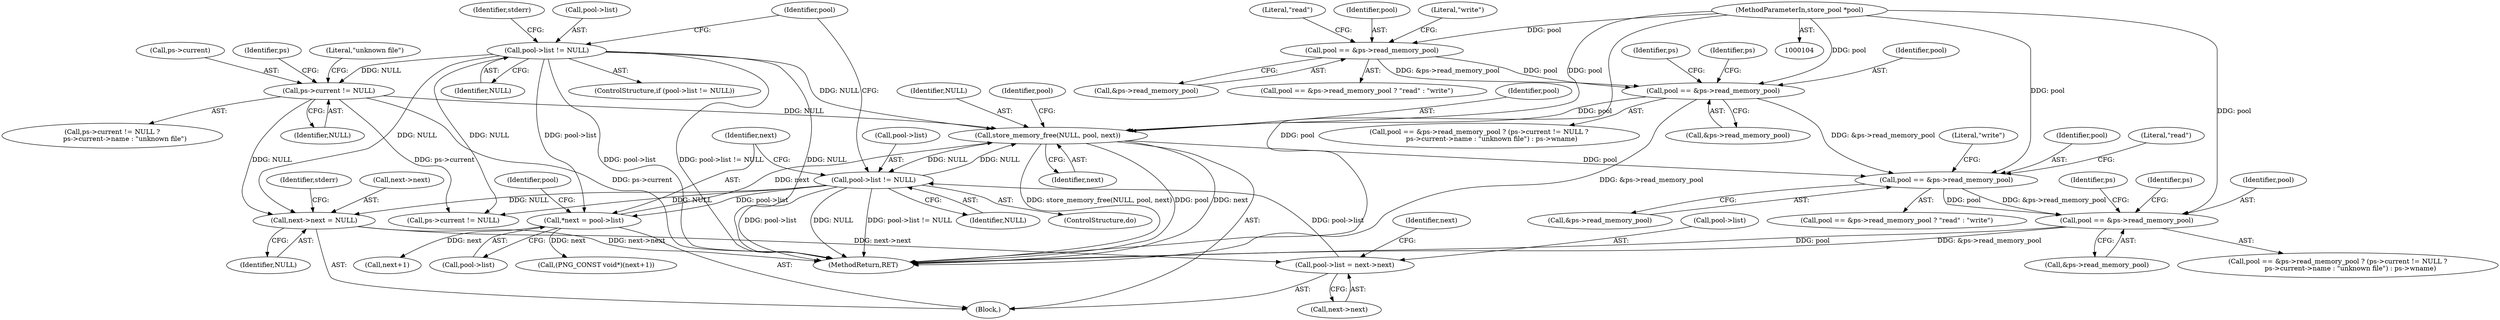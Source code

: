digraph "0_Android_9d4853418ab2f754c2b63e091c29c5529b8b86ca_141@API" {
"1000231" [label="(Call,pool == &ps->read_memory_pool)"];
"1000189" [label="(Call,store_memory_free(NULL, pool, next))"];
"1000138" [label="(Call,ps->current != NULL)"];
"1000109" [label="(Call,pool->list != NULL)"];
"1000193" [label="(Call,pool->list != NULL)"];
"1000164" [label="(Call,pool->list = next->next)"];
"1000171" [label="(Call,next->next = NULL)"];
"1000131" [label="(Call,pool == &ps->read_memory_pool)"];
"1000122" [label="(Call,pool == &ps->read_memory_pool)"];
"1000106" [label="(MethodParameterIn,store_pool *pool)"];
"1000159" [label="(Call,*next = pool->list)"];
"1000240" [label="(Call,pool == &ps->read_memory_pool)"];
"1000110" [label="(Call,pool->list)"];
"1000159" [label="(Call,*next = pool->list)"];
"1000128" [label="(Literal,\"read\")"];
"1000137" [label="(Call,ps->current != NULL ?\n            ps->current->name : \"unknown file\")"];
"1000177" [label="(Identifier,stderr)"];
"1000238" [label="(Literal,\"write\")"];
"1000113" [label="(Identifier,NULL)"];
"1000166" [label="(Identifier,pool)"];
"1000241" [label="(Identifier,pool)"];
"1000142" [label="(Identifier,NULL)"];
"1000173" [label="(Identifier,next)"];
"1000232" [label="(Identifier,pool)"];
"1000186" [label="(Call,next+1)"];
"1000106" [label="(MethodParameterIn,store_pool *pool)"];
"1000247" [label="(Call,ps->current != NULL)"];
"1000116" [label="(Identifier,stderr)"];
"1000194" [label="(Call,pool->list)"];
"1000189" [label="(Call,store_memory_free(NULL, pool, next))"];
"1000172" [label="(Call,next->next)"];
"1000130" [label="(Call,pool == &ps->read_memory_pool ? (ps->current != NULL ?\n            ps->current->name : \"unknown file\") : ps->wname)"];
"1000124" [label="(Call,&ps->read_memory_pool)"];
"1000233" [label="(Call,&ps->read_memory_pool)"];
"1000131" [label="(Call,pool == &ps->read_memory_pool)"];
"1000197" [label="(Identifier,NULL)"];
"1000175" [label="(Identifier,NULL)"];
"1000123" [label="(Identifier,pool)"];
"1000239" [label="(Call,pool == &ps->read_memory_pool ? (ps->current != NULL ?\n            ps->current->name : \"unknown file\") : ps->wname)"];
"1000122" [label="(Call,pool == &ps->read_memory_pool)"];
"1000133" [label="(Call,&ps->read_memory_pool)"];
"1000109" [label="(Call,pool->list != NULL)"];
"1000160" [label="(Identifier,next)"];
"1000191" [label="(Identifier,pool)"];
"1000164" [label="(Call,pool->list = next->next)"];
"1000231" [label="(Call,pool == &ps->read_memory_pool)"];
"1000132" [label="(Identifier,pool)"];
"1000161" [label="(Call,pool->list)"];
"1000190" [label="(Identifier,NULL)"];
"1000157" [label="(Block,)"];
"1000139" [label="(Call,ps->current)"];
"1000237" [label="(Literal,\"read\")"];
"1000193" [label="(Call,pool->list != NULL)"];
"1000140" [label="(Identifier,ps)"];
"1000145" [label="(Identifier,ps)"];
"1000156" [label="(ControlStructure,do)"];
"1000165" [label="(Call,pool->list)"];
"1000249" [label="(Identifier,ps)"];
"1000192" [label="(Identifier,next)"];
"1000240" [label="(Call,pool == &ps->read_memory_pool)"];
"1000230" [label="(Call,pool == &ps->read_memory_pool ? \"read\" : \"write\")"];
"1000121" [label="(Call,pool == &ps->read_memory_pool ? \"read\" : \"write\")"];
"1000129" [label="(Literal,\"write\")"];
"1000201" [label="(Identifier,pool)"];
"1000150" [label="(Identifier,ps)"];
"1000184" [label="(Call,(PNG_CONST void*)(next+1))"];
"1000242" [label="(Call,&ps->read_memory_pool)"];
"1000108" [label="(ControlStructure,if (pool->list != NULL))"];
"1000195" [label="(Identifier,pool)"];
"1000310" [label="(MethodReturn,RET)"];
"1000168" [label="(Call,next->next)"];
"1000148" [label="(Literal,\"unknown file\")"];
"1000259" [label="(Identifier,ps)"];
"1000138" [label="(Call,ps->current != NULL)"];
"1000171" [label="(Call,next->next = NULL)"];
"1000231" -> "1000230"  [label="AST: "];
"1000231" -> "1000233"  [label="CFG: "];
"1000232" -> "1000231"  [label="AST: "];
"1000233" -> "1000231"  [label="AST: "];
"1000237" -> "1000231"  [label="CFG: "];
"1000238" -> "1000231"  [label="CFG: "];
"1000189" -> "1000231"  [label="DDG: pool"];
"1000106" -> "1000231"  [label="DDG: pool"];
"1000131" -> "1000231"  [label="DDG: &ps->read_memory_pool"];
"1000231" -> "1000240"  [label="DDG: pool"];
"1000231" -> "1000240"  [label="DDG: &ps->read_memory_pool"];
"1000189" -> "1000157"  [label="AST: "];
"1000189" -> "1000192"  [label="CFG: "];
"1000190" -> "1000189"  [label="AST: "];
"1000191" -> "1000189"  [label="AST: "];
"1000192" -> "1000189"  [label="AST: "];
"1000195" -> "1000189"  [label="CFG: "];
"1000189" -> "1000310"  [label="DDG: store_memory_free(NULL, pool, next)"];
"1000189" -> "1000310"  [label="DDG: pool"];
"1000189" -> "1000310"  [label="DDG: next"];
"1000138" -> "1000189"  [label="DDG: NULL"];
"1000193" -> "1000189"  [label="DDG: NULL"];
"1000109" -> "1000189"  [label="DDG: NULL"];
"1000131" -> "1000189"  [label="DDG: pool"];
"1000106" -> "1000189"  [label="DDG: pool"];
"1000159" -> "1000189"  [label="DDG: next"];
"1000189" -> "1000193"  [label="DDG: NULL"];
"1000138" -> "1000137"  [label="AST: "];
"1000138" -> "1000142"  [label="CFG: "];
"1000139" -> "1000138"  [label="AST: "];
"1000142" -> "1000138"  [label="AST: "];
"1000145" -> "1000138"  [label="CFG: "];
"1000148" -> "1000138"  [label="CFG: "];
"1000138" -> "1000310"  [label="DDG: ps->current"];
"1000109" -> "1000138"  [label="DDG: NULL"];
"1000138" -> "1000171"  [label="DDG: NULL"];
"1000138" -> "1000247"  [label="DDG: ps->current"];
"1000109" -> "1000108"  [label="AST: "];
"1000109" -> "1000113"  [label="CFG: "];
"1000110" -> "1000109"  [label="AST: "];
"1000113" -> "1000109"  [label="AST: "];
"1000116" -> "1000109"  [label="CFG: "];
"1000201" -> "1000109"  [label="CFG: "];
"1000109" -> "1000310"  [label="DDG: NULL"];
"1000109" -> "1000310"  [label="DDG: pool->list"];
"1000109" -> "1000310"  [label="DDG: pool->list != NULL"];
"1000109" -> "1000159"  [label="DDG: pool->list"];
"1000109" -> "1000171"  [label="DDG: NULL"];
"1000109" -> "1000247"  [label="DDG: NULL"];
"1000193" -> "1000156"  [label="AST: "];
"1000193" -> "1000197"  [label="CFG: "];
"1000194" -> "1000193"  [label="AST: "];
"1000197" -> "1000193"  [label="AST: "];
"1000160" -> "1000193"  [label="CFG: "];
"1000201" -> "1000193"  [label="CFG: "];
"1000193" -> "1000310"  [label="DDG: pool->list"];
"1000193" -> "1000310"  [label="DDG: NULL"];
"1000193" -> "1000310"  [label="DDG: pool->list != NULL"];
"1000193" -> "1000159"  [label="DDG: pool->list"];
"1000193" -> "1000171"  [label="DDG: NULL"];
"1000164" -> "1000193"  [label="DDG: pool->list"];
"1000193" -> "1000247"  [label="DDG: NULL"];
"1000164" -> "1000157"  [label="AST: "];
"1000164" -> "1000168"  [label="CFG: "];
"1000165" -> "1000164"  [label="AST: "];
"1000168" -> "1000164"  [label="AST: "];
"1000173" -> "1000164"  [label="CFG: "];
"1000171" -> "1000164"  [label="DDG: next->next"];
"1000171" -> "1000157"  [label="AST: "];
"1000171" -> "1000175"  [label="CFG: "];
"1000172" -> "1000171"  [label="AST: "];
"1000175" -> "1000171"  [label="AST: "];
"1000177" -> "1000171"  [label="CFG: "];
"1000171" -> "1000310"  [label="DDG: next->next"];
"1000131" -> "1000130"  [label="AST: "];
"1000131" -> "1000133"  [label="CFG: "];
"1000132" -> "1000131"  [label="AST: "];
"1000133" -> "1000131"  [label="AST: "];
"1000140" -> "1000131"  [label="CFG: "];
"1000150" -> "1000131"  [label="CFG: "];
"1000131" -> "1000310"  [label="DDG: &ps->read_memory_pool"];
"1000122" -> "1000131"  [label="DDG: pool"];
"1000122" -> "1000131"  [label="DDG: &ps->read_memory_pool"];
"1000106" -> "1000131"  [label="DDG: pool"];
"1000122" -> "1000121"  [label="AST: "];
"1000122" -> "1000124"  [label="CFG: "];
"1000123" -> "1000122"  [label="AST: "];
"1000124" -> "1000122"  [label="AST: "];
"1000128" -> "1000122"  [label="CFG: "];
"1000129" -> "1000122"  [label="CFG: "];
"1000106" -> "1000122"  [label="DDG: pool"];
"1000106" -> "1000104"  [label="AST: "];
"1000106" -> "1000310"  [label="DDG: pool"];
"1000106" -> "1000240"  [label="DDG: pool"];
"1000159" -> "1000157"  [label="AST: "];
"1000159" -> "1000161"  [label="CFG: "];
"1000160" -> "1000159"  [label="AST: "];
"1000161" -> "1000159"  [label="AST: "];
"1000166" -> "1000159"  [label="CFG: "];
"1000159" -> "1000184"  [label="DDG: next"];
"1000159" -> "1000186"  [label="DDG: next"];
"1000240" -> "1000239"  [label="AST: "];
"1000240" -> "1000242"  [label="CFG: "];
"1000241" -> "1000240"  [label="AST: "];
"1000242" -> "1000240"  [label="AST: "];
"1000249" -> "1000240"  [label="CFG: "];
"1000259" -> "1000240"  [label="CFG: "];
"1000240" -> "1000310"  [label="DDG: &ps->read_memory_pool"];
"1000240" -> "1000310"  [label="DDG: pool"];
}
